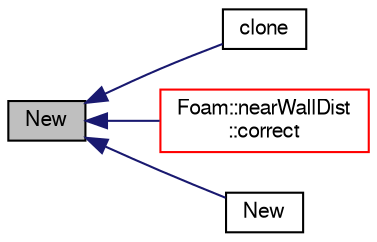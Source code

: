 digraph "New"
{
  bgcolor="transparent";
  edge [fontname="FreeSans",fontsize="10",labelfontname="FreeSans",labelfontsize="10"];
  node [fontname="FreeSans",fontsize="10",shape=record];
  rankdir="LR";
  Node91 [label="New",height=0.2,width=0.4,color="black", fillcolor="grey75", style="filled", fontcolor="black"];
  Node91 -> Node92 [dir="back",color="midnightblue",fontsize="10",style="solid",fontname="FreeSans"];
  Node92 [label="clone",height=0.2,width=0.4,color="black",URL="$a22354.html#a6dfbb046cc414bcb0ee27a1646815537",tooltip="Construct and return a clone setting internal field reference. "];
  Node91 -> Node93 [dir="back",color="midnightblue",fontsize="10",style="solid",fontname="FreeSans"];
  Node93 [label="Foam::nearWallDist\l::correct",height=0.2,width=0.4,color="red",URL="$a22882.html#a3ae44b28050c3aa494c1d8e18cf618c1",tooltip="Correct for mesh geom/topo changes. "];
  Node91 -> Node349 [dir="back",color="midnightblue",fontsize="10",style="solid",fontname="FreeSans"];
  Node349 [label="New",height=0.2,width=0.4,color="black",URL="$a22354.html#a73a3650bb7dc9b08a7cd5ca68b023075",tooltip="Return a pointer to a new patchField created on freestore given. "];
}

